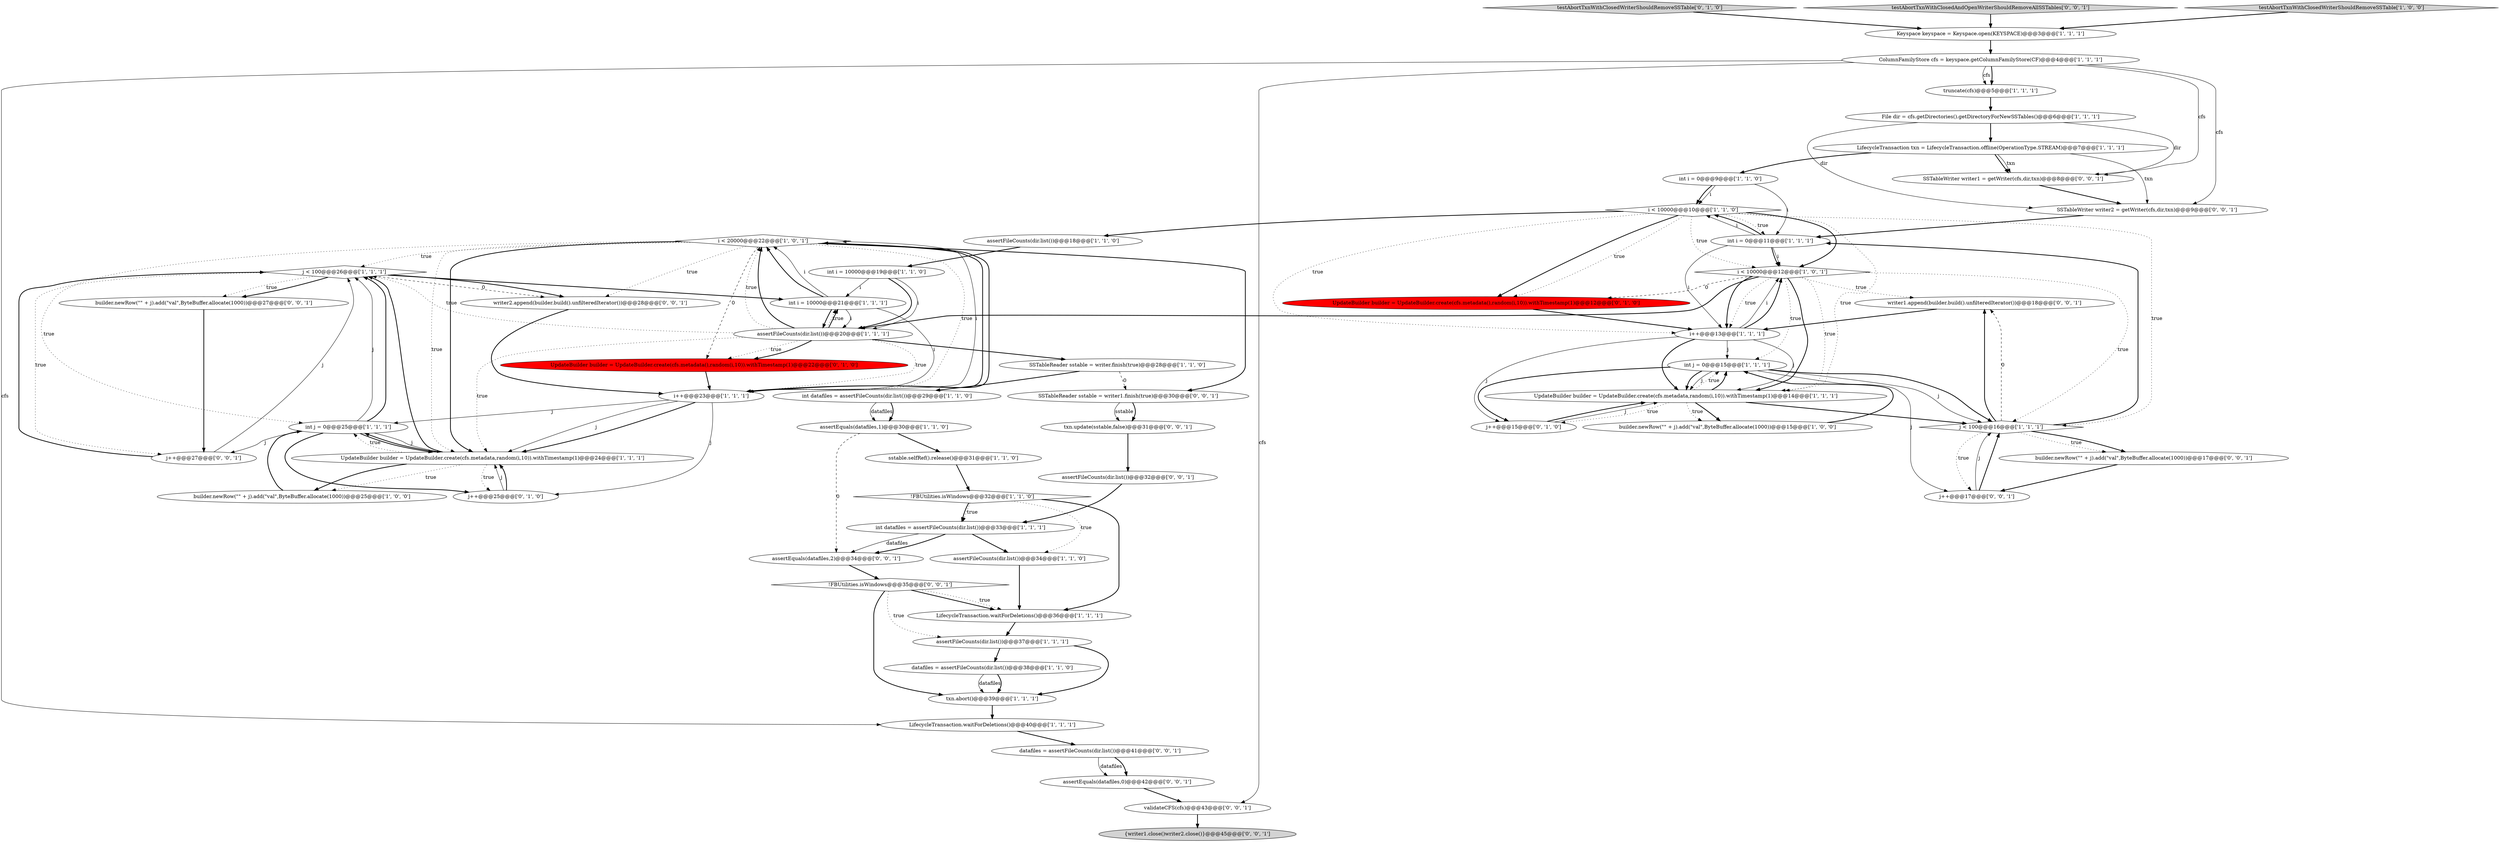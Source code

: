 digraph {
45 [style = filled, label = "validateCFS(cfs)@@@43@@@['0', '0', '1']", fillcolor = white, shape = ellipse image = "AAA0AAABBB3BBB"];
1 [style = filled, label = "int i = 10000@@@19@@@['1', '1', '0']", fillcolor = white, shape = ellipse image = "AAA0AAABBB1BBB"];
54 [style = filled, label = "txn.update(sstable,false)@@@31@@@['0', '0', '1']", fillcolor = white, shape = ellipse image = "AAA0AAABBB3BBB"];
58 [style = filled, label = "writer1.append(builder.build().unfilteredIterator())@@@18@@@['0', '0', '1']", fillcolor = white, shape = ellipse image = "AAA0AAABBB3BBB"];
20 [style = filled, label = "int datafiles = assertFileCounts(dir.list())@@@29@@@['1', '1', '0']", fillcolor = white, shape = ellipse image = "AAA0AAABBB1BBB"];
50 [style = filled, label = "datafiles = assertFileCounts(dir.list())@@@41@@@['0', '0', '1']", fillcolor = white, shape = ellipse image = "AAA0AAABBB3BBB"];
52 [style = filled, label = "assertFileCounts(dir.list())@@@32@@@['0', '0', '1']", fillcolor = white, shape = ellipse image = "AAA0AAABBB3BBB"];
3 [style = filled, label = "j < 100@@@26@@@['1', '1', '1']", fillcolor = white, shape = diamond image = "AAA0AAABBB1BBB"];
57 [style = filled, label = "j++@@@27@@@['0', '0', '1']", fillcolor = white, shape = ellipse image = "AAA0AAABBB3BBB"];
25 [style = filled, label = "int i = 0@@@11@@@['1', '1', '1']", fillcolor = white, shape = ellipse image = "AAA0AAABBB1BBB"];
8 [style = filled, label = "LifecycleTransaction.waitForDeletions()@@@40@@@['1', '1', '1']", fillcolor = white, shape = ellipse image = "AAA0AAABBB1BBB"];
17 [style = filled, label = "datafiles = assertFileCounts(dir.list())@@@38@@@['1', '1', '0']", fillcolor = white, shape = ellipse image = "AAA0AAABBB1BBB"];
35 [style = filled, label = "LifecycleTransaction txn = LifecycleTransaction.offline(OperationType.STREAM)@@@7@@@['1', '1', '1']", fillcolor = white, shape = ellipse image = "AAA0AAABBB1BBB"];
28 [style = filled, label = "int datafiles = assertFileCounts(dir.list())@@@33@@@['1', '1', '1']", fillcolor = white, shape = ellipse image = "AAA0AAABBB1BBB"];
39 [style = filled, label = "UpdateBuilder builder = UpdateBuilder.create(cfs.metadata(),random(i,10)).withTimestamp(1)@@@22@@@['0', '1', '0']", fillcolor = red, shape = ellipse image = "AAA1AAABBB2BBB"];
42 [style = filled, label = "assertEquals(datafiles,0)@@@42@@@['0', '0', '1']", fillcolor = white, shape = ellipse image = "AAA0AAABBB3BBB"];
59 [style = filled, label = "assertEquals(datafiles,2)@@@34@@@['0', '0', '1']", fillcolor = white, shape = ellipse image = "AAA0AAABBB3BBB"];
30 [style = filled, label = "j < 100@@@16@@@['1', '1', '1']", fillcolor = white, shape = diamond image = "AAA0AAABBB1BBB"];
15 [style = filled, label = "builder.newRow(\"\" + j).add(\"val\",ByteBuffer.allocate(1000))@@@25@@@['1', '0', '0']", fillcolor = white, shape = ellipse image = "AAA0AAABBB1BBB"];
19 [style = filled, label = "int j = 0@@@25@@@['1', '1', '1']", fillcolor = white, shape = ellipse image = "AAA0AAABBB1BBB"];
34 [style = filled, label = "int j = 0@@@15@@@['1', '1', '1']", fillcolor = white, shape = ellipse image = "AAA0AAABBB1BBB"];
21 [style = filled, label = "LifecycleTransaction.waitForDeletions()@@@36@@@['1', '1', '1']", fillcolor = white, shape = ellipse image = "AAA0AAABBB1BBB"];
41 [style = filled, label = "testAbortTxnWithClosedWriterShouldRemoveSSTable['0', '1', '0']", fillcolor = lightgray, shape = diamond image = "AAA0AAABBB2BBB"];
46 [style = filled, label = "SSTableReader sstable = writer1.finish(true)@@@30@@@['0', '0', '1']", fillcolor = white, shape = ellipse image = "AAA0AAABBB3BBB"];
56 [style = filled, label = "builder.newRow(\"\" + j).add(\"val\",ByteBuffer.allocate(1000))@@@17@@@['0', '0', '1']", fillcolor = white, shape = ellipse image = "AAA0AAABBB3BBB"];
24 [style = filled, label = "assertEquals(datafiles,1)@@@30@@@['1', '1', '0']", fillcolor = white, shape = ellipse image = "AAA0AAABBB1BBB"];
53 [style = filled, label = "writer2.append(builder.build().unfilteredIterator())@@@28@@@['0', '0', '1']", fillcolor = white, shape = ellipse image = "AAA0AAABBB3BBB"];
14 [style = filled, label = "txn.abort()@@@39@@@['1', '1', '1']", fillcolor = white, shape = ellipse image = "AAA0AAABBB1BBB"];
13 [style = filled, label = "Keyspace keyspace = Keyspace.open(KEYSPACE)@@@3@@@['1', '1', '1']", fillcolor = white, shape = ellipse image = "AAA0AAABBB1BBB"];
5 [style = filled, label = "assertFileCounts(dir.list())@@@34@@@['1', '1', '0']", fillcolor = white, shape = ellipse image = "AAA0AAABBB1BBB"];
22 [style = filled, label = "i < 20000@@@22@@@['1', '0', '1']", fillcolor = white, shape = diamond image = "AAA0AAABBB1BBB"];
40 [style = filled, label = "j++@@@25@@@['0', '1', '0']", fillcolor = white, shape = ellipse image = "AAA0AAABBB2BBB"];
31 [style = filled, label = "UpdateBuilder builder = UpdateBuilder.create(cfs.metadata,random(i,10)).withTimestamp(1)@@@14@@@['1', '1', '1']", fillcolor = white, shape = ellipse image = "AAA0AAABBB1BBB"];
47 [style = filled, label = "SSTableWriter writer2 = getWriter(cfs,dir,txn)@@@9@@@['0', '0', '1']", fillcolor = white, shape = ellipse image = "AAA0AAABBB3BBB"];
0 [style = filled, label = "assertFileCounts(dir.list())@@@20@@@['1', '1', '1']", fillcolor = white, shape = ellipse image = "AAA0AAABBB1BBB"];
4 [style = filled, label = "truncate(cfs)@@@5@@@['1', '1', '1']", fillcolor = white, shape = ellipse image = "AAA0AAABBB1BBB"];
23 [style = filled, label = "int i = 0@@@9@@@['1', '1', '0']", fillcolor = white, shape = ellipse image = "AAA0AAABBB1BBB"];
32 [style = filled, label = "ColumnFamilyStore cfs = keyspace.getColumnFamilyStore(CF)@@@4@@@['1', '1', '1']", fillcolor = white, shape = ellipse image = "AAA0AAABBB1BBB"];
29 [style = filled, label = "assertFileCounts(dir.list())@@@18@@@['1', '1', '0']", fillcolor = white, shape = ellipse image = "AAA0AAABBB1BBB"];
10 [style = filled, label = "sstable.selfRef().release()@@@31@@@['1', '1', '0']", fillcolor = white, shape = ellipse image = "AAA0AAABBB1BBB"];
55 [style = filled, label = "j++@@@17@@@['0', '0', '1']", fillcolor = white, shape = ellipse image = "AAA0AAABBB3BBB"];
26 [style = filled, label = "i < 10000@@@12@@@['1', '0', '1']", fillcolor = white, shape = diamond image = "AAA0AAABBB1BBB"];
36 [style = filled, label = "assertFileCounts(dir.list())@@@37@@@['1', '1', '1']", fillcolor = white, shape = ellipse image = "AAA0AAABBB1BBB"];
43 [style = filled, label = "!FBUtilities.isWindows@@@35@@@['0', '0', '1']", fillcolor = white, shape = diamond image = "AAA0AAABBB3BBB"];
38 [style = filled, label = "UpdateBuilder builder = UpdateBuilder.create(cfs.metadata(),random(i,10)).withTimestamp(1)@@@12@@@['0', '1', '0']", fillcolor = red, shape = ellipse image = "AAA1AAABBB2BBB"];
49 [style = filled, label = "builder.newRow(\"\" + j).add(\"val\",ByteBuffer.allocate(1000))@@@27@@@['0', '0', '1']", fillcolor = white, shape = ellipse image = "AAA0AAABBB3BBB"];
37 [style = filled, label = "j++@@@15@@@['0', '1', '0']", fillcolor = white, shape = ellipse image = "AAA0AAABBB2BBB"];
44 [style = filled, label = "SSTableWriter writer1 = getWriter(cfs,dir,txn)@@@8@@@['0', '0', '1']", fillcolor = white, shape = ellipse image = "AAA0AAABBB3BBB"];
48 [style = filled, label = "testAbortTxnWithClosedAndOpenWriterShouldRemoveAllSSTables['0', '0', '1']", fillcolor = lightgray, shape = diamond image = "AAA0AAABBB3BBB"];
51 [style = filled, label = "{writer1.close()writer2.close()}@@@45@@@['0', '0', '1']", fillcolor = lightgray, shape = ellipse image = "AAA0AAABBB3BBB"];
2 [style = filled, label = "builder.newRow(\"\" + j).add(\"val\",ByteBuffer.allocate(1000))@@@15@@@['1', '0', '0']", fillcolor = white, shape = ellipse image = "AAA0AAABBB1BBB"];
33 [style = filled, label = "File dir = cfs.getDirectories().getDirectoryForNewSSTables()@@@6@@@['1', '1', '1']", fillcolor = white, shape = ellipse image = "AAA0AAABBB1BBB"];
9 [style = filled, label = "i++@@@13@@@['1', '1', '1']", fillcolor = white, shape = ellipse image = "AAA0AAABBB1BBB"];
6 [style = filled, label = "i++@@@23@@@['1', '1', '1']", fillcolor = white, shape = ellipse image = "AAA0AAABBB1BBB"];
7 [style = filled, label = "testAbortTxnWithClosedWriterShouldRemoveSSTable['1', '0', '0']", fillcolor = lightgray, shape = diamond image = "AAA0AAABBB1BBB"];
16 [style = filled, label = "int i = 10000@@@21@@@['1', '1', '1']", fillcolor = white, shape = ellipse image = "AAA0AAABBB1BBB"];
11 [style = filled, label = "!FBUtilities.isWindows@@@32@@@['1', '1', '0']", fillcolor = white, shape = diamond image = "AAA0AAABBB1BBB"];
18 [style = filled, label = "i < 10000@@@10@@@['1', '1', '0']", fillcolor = white, shape = diamond image = "AAA0AAABBB1BBB"];
12 [style = filled, label = "UpdateBuilder builder = UpdateBuilder.create(cfs.metadata,random(i,10)).withTimestamp(1)@@@24@@@['1', '1', '1']", fillcolor = white, shape = ellipse image = "AAA0AAABBB1BBB"];
27 [style = filled, label = "SSTableReader sstable = writer.finish(true)@@@28@@@['1', '1', '0']", fillcolor = white, shape = ellipse image = "AAA0AAABBB1BBB"];
16->6 [style = solid, label="i"];
0->12 [style = dotted, label="true"];
16->0 [style = bold, label=""];
57->3 [style = solid, label="j"];
12->40 [style = dotted, label="true"];
26->38 [style = dashed, label="0"];
6->22 [style = bold, label=""];
42->45 [style = bold, label=""];
9->26 [style = solid, label="i"];
12->15 [style = dotted, label="true"];
26->9 [style = bold, label=""];
39->6 [style = bold, label=""];
30->55 [style = dotted, label="true"];
18->38 [style = dotted, label="true"];
3->16 [style = bold, label=""];
0->6 [style = dotted, label="true"];
58->9 [style = bold, label=""];
19->57 [style = solid, label="j"];
17->14 [style = solid, label="datafiles"];
9->26 [style = bold, label=""];
52->28 [style = bold, label=""];
34->55 [style = solid, label="j"];
35->23 [style = bold, label=""];
40->12 [style = solid, label="j"];
21->36 [style = bold, label=""];
46->54 [style = bold, label=""];
37->31 [style = bold, label=""];
17->14 [style = bold, label=""];
26->30 [style = dotted, label="true"];
25->26 [style = solid, label="i"];
31->30 [style = bold, label=""];
31->34 [style = dotted, label="true"];
11->28 [style = dotted, label="true"];
32->4 [style = bold, label=""];
0->3 [style = dotted, label="true"];
36->17 [style = bold, label=""];
29->1 [style = bold, label=""];
26->58 [style = dotted, label="true"];
44->47 [style = bold, label=""];
32->47 [style = solid, label="cfs"];
19->3 [style = bold, label=""];
41->13 [style = bold, label=""];
10->11 [style = bold, label=""];
24->10 [style = bold, label=""];
18->38 [style = bold, label=""];
54->52 [style = bold, label=""];
11->28 [style = bold, label=""];
28->5 [style = bold, label=""];
13->32 [style = bold, label=""];
22->46 [style = bold, label=""];
22->19 [style = dotted, label="true"];
9->34 [style = solid, label="j"];
19->12 [style = bold, label=""];
35->44 [style = bold, label=""];
24->59 [style = dashed, label="0"];
2->34 [style = bold, label=""];
50->42 [style = solid, label="datafiles"];
34->31 [style = bold, label=""];
31->2 [style = bold, label=""];
11->5 [style = dotted, label="true"];
25->9 [style = solid, label="i"];
1->0 [style = bold, label=""];
30->58 [style = bold, label=""];
25->18 [style = solid, label="i"];
33->44 [style = solid, label="dir"];
26->9 [style = dotted, label="true"];
37->31 [style = solid, label="j"];
36->14 [style = bold, label=""];
3->53 [style = bold, label=""];
32->44 [style = solid, label="cfs"];
35->47 [style = solid, label="txn"];
22->53 [style = dotted, label="true"];
5->21 [style = bold, label=""];
26->0 [style = bold, label=""];
0->39 [style = dotted, label="true"];
27->46 [style = dashed, label="0"];
47->25 [style = bold, label=""];
20->24 [style = solid, label="datafiles"];
9->31 [style = solid, label="j"];
12->19 [style = dotted, label="true"];
18->26 [style = dotted, label="true"];
25->26 [style = bold, label=""];
46->54 [style = solid, label="sstable"];
30->56 [style = dotted, label="true"];
6->22 [style = solid, label="i"];
14->8 [style = bold, label=""];
48->13 [style = bold, label=""];
28->59 [style = bold, label=""];
6->19 [style = solid, label="j"];
59->43 [style = bold, label=""];
27->20 [style = bold, label=""];
23->25 [style = solid, label="i"];
9->37 [style = solid, label="j"];
22->6 [style = bold, label=""];
0->39 [style = bold, label=""];
33->47 [style = solid, label="dir"];
16->0 [style = solid, label="i"];
35->44 [style = solid, label="txn"];
0->16 [style = bold, label=""];
6->40 [style = solid, label="j"];
45->51 [style = bold, label=""];
55->30 [style = solid, label="j"];
9->31 [style = bold, label=""];
34->30 [style = solid, label="j"];
11->21 [style = bold, label=""];
18->26 [style = bold, label=""];
25->18 [style = bold, label=""];
38->9 [style = bold, label=""];
4->33 [style = bold, label=""];
15->19 [style = bold, label=""];
3->57 [style = dotted, label="true"];
3->53 [style = dashed, label="0"];
3->49 [style = dotted, label="true"];
31->34 [style = bold, label=""];
40->12 [style = bold, label=""];
26->31 [style = dotted, label="true"];
26->31 [style = bold, label=""];
6->12 [style = solid, label="j"];
55->30 [style = bold, label=""];
50->42 [style = bold, label=""];
43->14 [style = bold, label=""];
19->12 [style = solid, label="j"];
18->9 [style = dotted, label="true"];
31->2 [style = dotted, label="true"];
22->3 [style = dotted, label="true"];
8->50 [style = bold, label=""];
12->3 [style = bold, label=""];
19->3 [style = solid, label="j"];
0->16 [style = dotted, label="true"];
19->40 [style = bold, label=""];
43->36 [style = dotted, label="true"];
23->18 [style = bold, label=""];
6->12 [style = bold, label=""];
7->13 [style = bold, label=""];
43->21 [style = bold, label=""];
33->35 [style = bold, label=""];
31->37 [style = dotted, label="true"];
18->25 [style = dotted, label="true"];
23->18 [style = solid, label="i"];
0->27 [style = bold, label=""];
26->34 [style = dotted, label="true"];
12->15 [style = bold, label=""];
30->25 [style = bold, label=""];
16->22 [style = solid, label="i"];
16->22 [style = bold, label=""];
22->6 [style = dotted, label="true"];
34->30 [style = bold, label=""];
22->12 [style = dotted, label="true"];
0->22 [style = dotted, label="true"];
1->16 [style = solid, label="i"];
1->0 [style = solid, label="i"];
18->29 [style = bold, label=""];
34->37 [style = bold, label=""];
22->12 [style = bold, label=""];
34->31 [style = solid, label="j"];
0->22 [style = bold, label=""];
30->58 [style = dashed, label="0"];
53->6 [style = bold, label=""];
30->56 [style = bold, label=""];
22->39 [style = dashed, label="0"];
32->4 [style = solid, label="cfs"];
32->8 [style = solid, label="cfs"];
3->49 [style = bold, label=""];
57->3 [style = bold, label=""];
18->31 [style = dotted, label="true"];
49->57 [style = bold, label=""];
12->19 [style = bold, label=""];
20->24 [style = bold, label=""];
32->45 [style = solid, label="cfs"];
28->59 [style = solid, label="datafiles"];
43->21 [style = dotted, label="true"];
56->55 [style = bold, label=""];
18->30 [style = dotted, label="true"];
}
